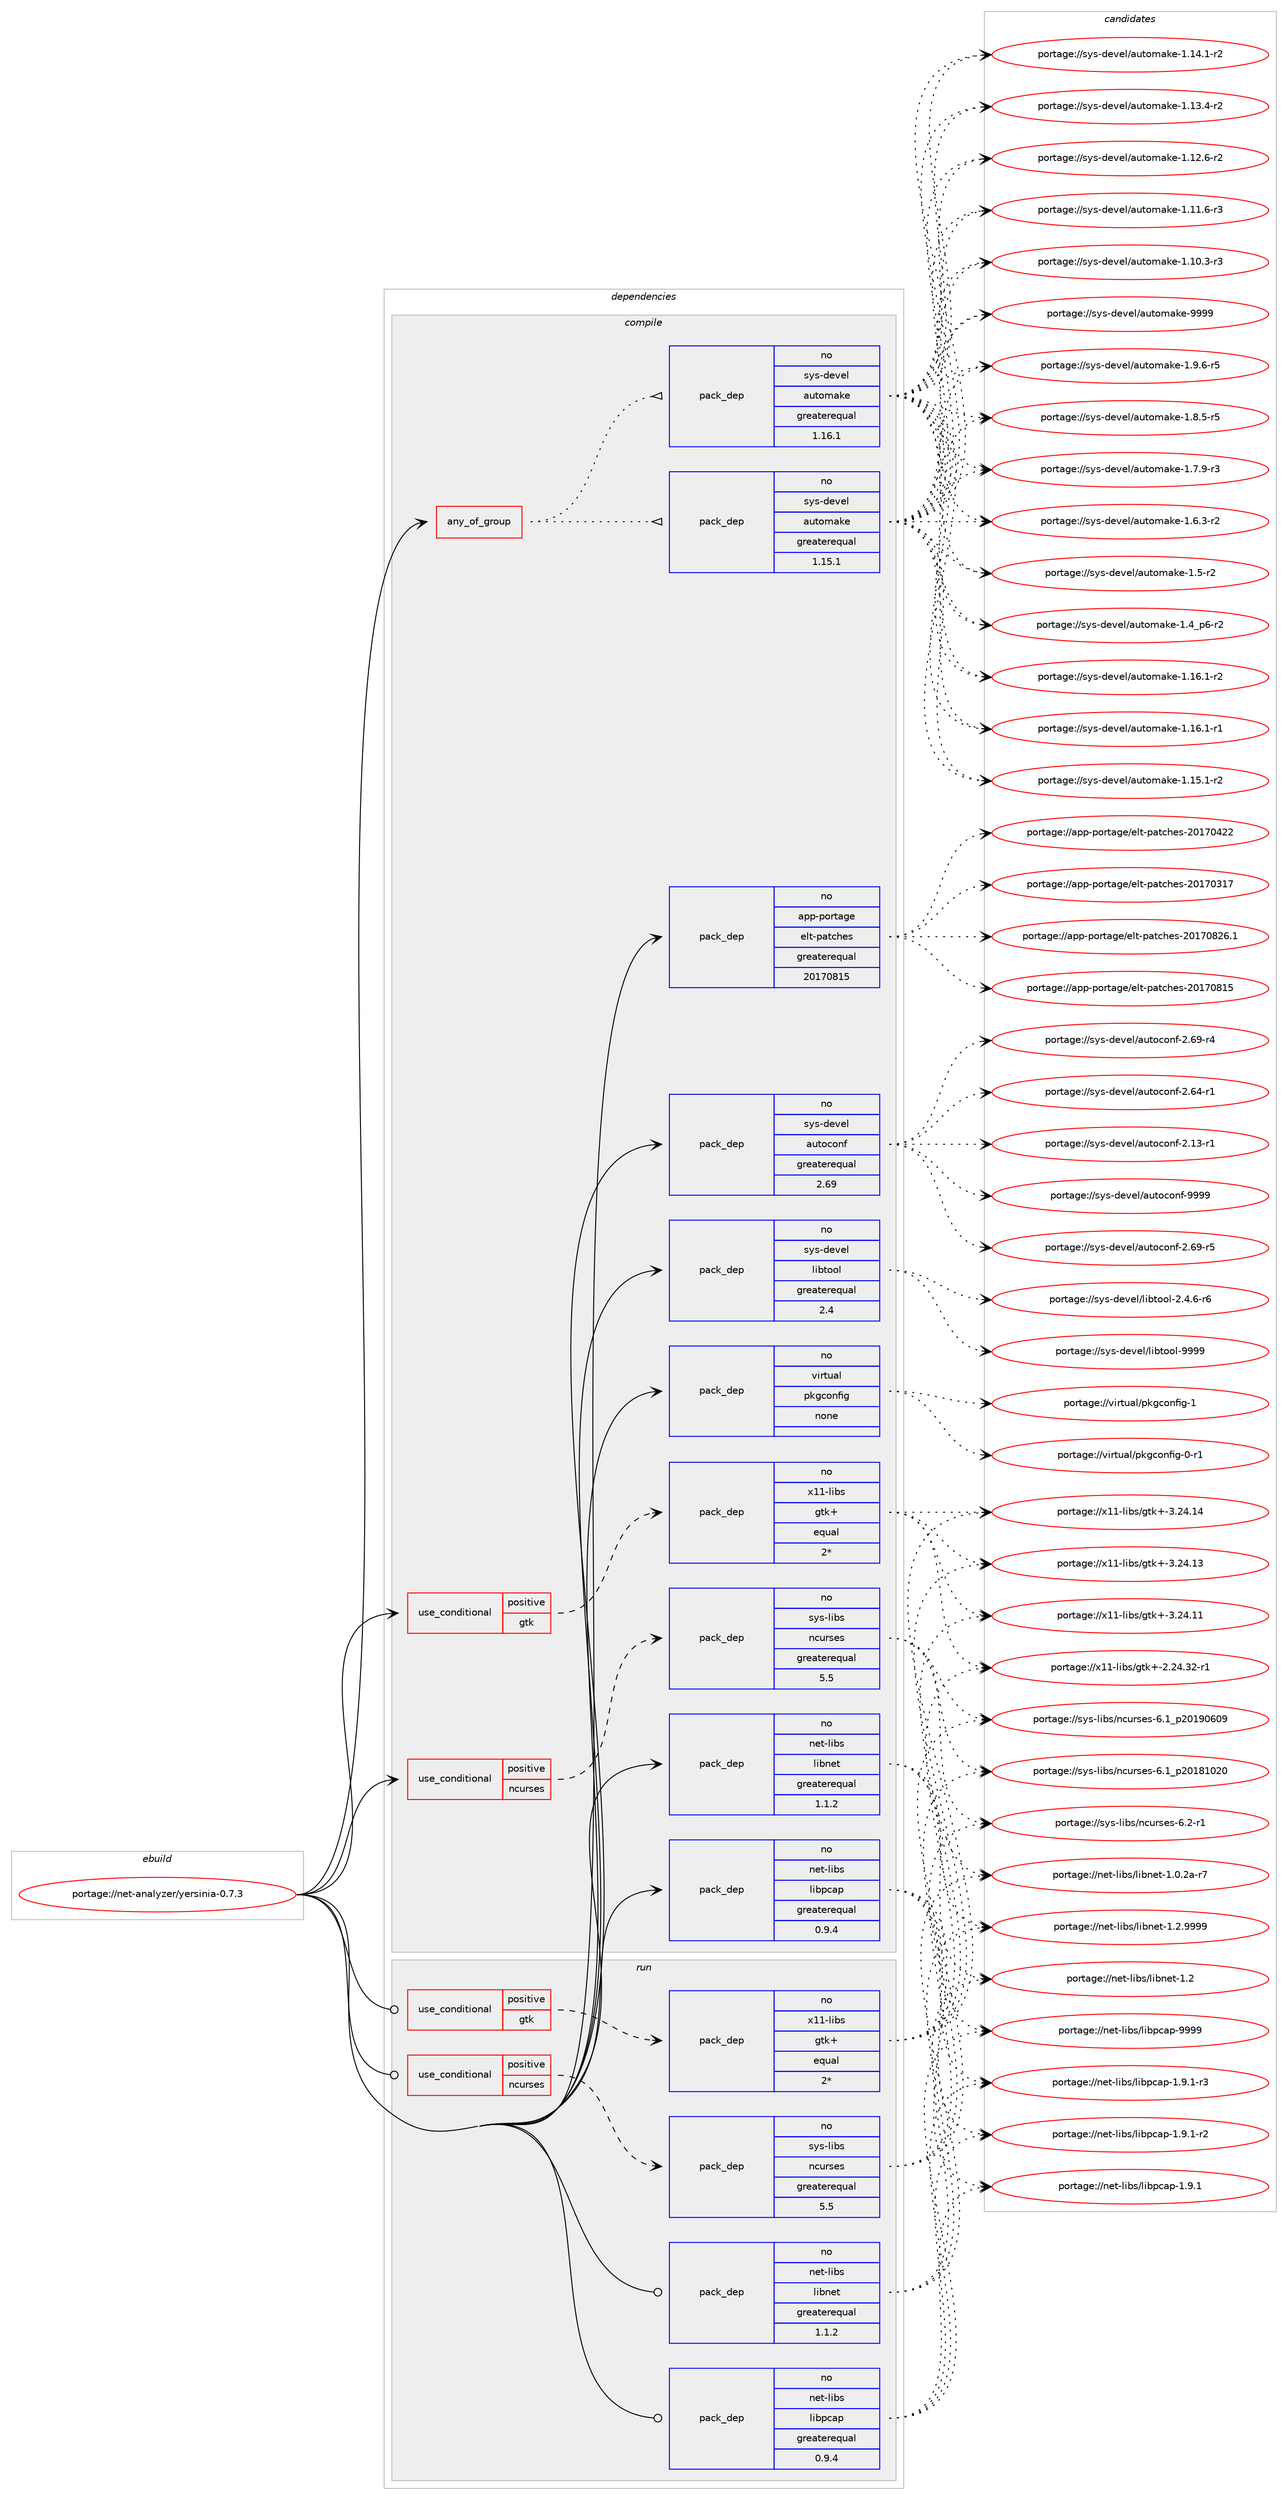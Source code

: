 digraph prolog {

# *************
# Graph options
# *************

newrank=true;
concentrate=true;
compound=true;
graph [rankdir=LR,fontname=Helvetica,fontsize=10,ranksep=1.5];#, ranksep=2.5, nodesep=0.2];
edge  [arrowhead=vee];
node  [fontname=Helvetica,fontsize=10];

# **********
# The ebuild
# **********

subgraph cluster_leftcol {
color=gray;
rank=same;
label=<<i>ebuild</i>>;
id [label="portage://net-analyzer/yersinia-0.7.3", color=red, width=4, href="../net-analyzer/yersinia-0.7.3.svg"];
}

# ****************
# The dependencies
# ****************

subgraph cluster_midcol {
color=gray;
label=<<i>dependencies</i>>;
subgraph cluster_compile {
fillcolor="#eeeeee";
style=filled;
label=<<i>compile</i>>;
subgraph any2304 {
dependency149836 [label=<<TABLE BORDER="0" CELLBORDER="1" CELLSPACING="0" CELLPADDING="4"><TR><TD CELLPADDING="10">any_of_group</TD></TR></TABLE>>, shape=none, color=red];subgraph pack113859 {
dependency149837 [label=<<TABLE BORDER="0" CELLBORDER="1" CELLSPACING="0" CELLPADDING="4" WIDTH="220"><TR><TD ROWSPAN="6" CELLPADDING="30">pack_dep</TD></TR><TR><TD WIDTH="110">no</TD></TR><TR><TD>sys-devel</TD></TR><TR><TD>automake</TD></TR><TR><TD>greaterequal</TD></TR><TR><TD>1.16.1</TD></TR></TABLE>>, shape=none, color=blue];
}
dependency149836:e -> dependency149837:w [weight=20,style="dotted",arrowhead="oinv"];
subgraph pack113860 {
dependency149838 [label=<<TABLE BORDER="0" CELLBORDER="1" CELLSPACING="0" CELLPADDING="4" WIDTH="220"><TR><TD ROWSPAN="6" CELLPADDING="30">pack_dep</TD></TR><TR><TD WIDTH="110">no</TD></TR><TR><TD>sys-devel</TD></TR><TR><TD>automake</TD></TR><TR><TD>greaterequal</TD></TR><TR><TD>1.15.1</TD></TR></TABLE>>, shape=none, color=blue];
}
dependency149836:e -> dependency149838:w [weight=20,style="dotted",arrowhead="oinv"];
}
id:e -> dependency149836:w [weight=20,style="solid",arrowhead="vee"];
subgraph cond33521 {
dependency149839 [label=<<TABLE BORDER="0" CELLBORDER="1" CELLSPACING="0" CELLPADDING="4"><TR><TD ROWSPAN="3" CELLPADDING="10">use_conditional</TD></TR><TR><TD>positive</TD></TR><TR><TD>gtk</TD></TR></TABLE>>, shape=none, color=red];
subgraph pack113861 {
dependency149840 [label=<<TABLE BORDER="0" CELLBORDER="1" CELLSPACING="0" CELLPADDING="4" WIDTH="220"><TR><TD ROWSPAN="6" CELLPADDING="30">pack_dep</TD></TR><TR><TD WIDTH="110">no</TD></TR><TR><TD>x11-libs</TD></TR><TR><TD>gtk+</TD></TR><TR><TD>equal</TD></TR><TR><TD>2*</TD></TR></TABLE>>, shape=none, color=blue];
}
dependency149839:e -> dependency149840:w [weight=20,style="dashed",arrowhead="vee"];
}
id:e -> dependency149839:w [weight=20,style="solid",arrowhead="vee"];
subgraph cond33522 {
dependency149841 [label=<<TABLE BORDER="0" CELLBORDER="1" CELLSPACING="0" CELLPADDING="4"><TR><TD ROWSPAN="3" CELLPADDING="10">use_conditional</TD></TR><TR><TD>positive</TD></TR><TR><TD>ncurses</TD></TR></TABLE>>, shape=none, color=red];
subgraph pack113862 {
dependency149842 [label=<<TABLE BORDER="0" CELLBORDER="1" CELLSPACING="0" CELLPADDING="4" WIDTH="220"><TR><TD ROWSPAN="6" CELLPADDING="30">pack_dep</TD></TR><TR><TD WIDTH="110">no</TD></TR><TR><TD>sys-libs</TD></TR><TR><TD>ncurses</TD></TR><TR><TD>greaterequal</TD></TR><TR><TD>5.5</TD></TR></TABLE>>, shape=none, color=blue];
}
dependency149841:e -> dependency149842:w [weight=20,style="dashed",arrowhead="vee"];
}
id:e -> dependency149841:w [weight=20,style="solid",arrowhead="vee"];
subgraph pack113863 {
dependency149843 [label=<<TABLE BORDER="0" CELLBORDER="1" CELLSPACING="0" CELLPADDING="4" WIDTH="220"><TR><TD ROWSPAN="6" CELLPADDING="30">pack_dep</TD></TR><TR><TD WIDTH="110">no</TD></TR><TR><TD>app-portage</TD></TR><TR><TD>elt-patches</TD></TR><TR><TD>greaterequal</TD></TR><TR><TD>20170815</TD></TR></TABLE>>, shape=none, color=blue];
}
id:e -> dependency149843:w [weight=20,style="solid",arrowhead="vee"];
subgraph pack113864 {
dependency149844 [label=<<TABLE BORDER="0" CELLBORDER="1" CELLSPACING="0" CELLPADDING="4" WIDTH="220"><TR><TD ROWSPAN="6" CELLPADDING="30">pack_dep</TD></TR><TR><TD WIDTH="110">no</TD></TR><TR><TD>net-libs</TD></TR><TR><TD>libnet</TD></TR><TR><TD>greaterequal</TD></TR><TR><TD>1.1.2</TD></TR></TABLE>>, shape=none, color=blue];
}
id:e -> dependency149844:w [weight=20,style="solid",arrowhead="vee"];
subgraph pack113865 {
dependency149845 [label=<<TABLE BORDER="0" CELLBORDER="1" CELLSPACING="0" CELLPADDING="4" WIDTH="220"><TR><TD ROWSPAN="6" CELLPADDING="30">pack_dep</TD></TR><TR><TD WIDTH="110">no</TD></TR><TR><TD>net-libs</TD></TR><TR><TD>libpcap</TD></TR><TR><TD>greaterequal</TD></TR><TR><TD>0.9.4</TD></TR></TABLE>>, shape=none, color=blue];
}
id:e -> dependency149845:w [weight=20,style="solid",arrowhead="vee"];
subgraph pack113866 {
dependency149846 [label=<<TABLE BORDER="0" CELLBORDER="1" CELLSPACING="0" CELLPADDING="4" WIDTH="220"><TR><TD ROWSPAN="6" CELLPADDING="30">pack_dep</TD></TR><TR><TD WIDTH="110">no</TD></TR><TR><TD>sys-devel</TD></TR><TR><TD>autoconf</TD></TR><TR><TD>greaterequal</TD></TR><TR><TD>2.69</TD></TR></TABLE>>, shape=none, color=blue];
}
id:e -> dependency149846:w [weight=20,style="solid",arrowhead="vee"];
subgraph pack113867 {
dependency149847 [label=<<TABLE BORDER="0" CELLBORDER="1" CELLSPACING="0" CELLPADDING="4" WIDTH="220"><TR><TD ROWSPAN="6" CELLPADDING="30">pack_dep</TD></TR><TR><TD WIDTH="110">no</TD></TR><TR><TD>sys-devel</TD></TR><TR><TD>libtool</TD></TR><TR><TD>greaterequal</TD></TR><TR><TD>2.4</TD></TR></TABLE>>, shape=none, color=blue];
}
id:e -> dependency149847:w [weight=20,style="solid",arrowhead="vee"];
subgraph pack113868 {
dependency149848 [label=<<TABLE BORDER="0" CELLBORDER="1" CELLSPACING="0" CELLPADDING="4" WIDTH="220"><TR><TD ROWSPAN="6" CELLPADDING="30">pack_dep</TD></TR><TR><TD WIDTH="110">no</TD></TR><TR><TD>virtual</TD></TR><TR><TD>pkgconfig</TD></TR><TR><TD>none</TD></TR><TR><TD></TD></TR></TABLE>>, shape=none, color=blue];
}
id:e -> dependency149848:w [weight=20,style="solid",arrowhead="vee"];
}
subgraph cluster_compileandrun {
fillcolor="#eeeeee";
style=filled;
label=<<i>compile and run</i>>;
}
subgraph cluster_run {
fillcolor="#eeeeee";
style=filled;
label=<<i>run</i>>;
subgraph cond33523 {
dependency149849 [label=<<TABLE BORDER="0" CELLBORDER="1" CELLSPACING="0" CELLPADDING="4"><TR><TD ROWSPAN="3" CELLPADDING="10">use_conditional</TD></TR><TR><TD>positive</TD></TR><TR><TD>gtk</TD></TR></TABLE>>, shape=none, color=red];
subgraph pack113869 {
dependency149850 [label=<<TABLE BORDER="0" CELLBORDER="1" CELLSPACING="0" CELLPADDING="4" WIDTH="220"><TR><TD ROWSPAN="6" CELLPADDING="30">pack_dep</TD></TR><TR><TD WIDTH="110">no</TD></TR><TR><TD>x11-libs</TD></TR><TR><TD>gtk+</TD></TR><TR><TD>equal</TD></TR><TR><TD>2*</TD></TR></TABLE>>, shape=none, color=blue];
}
dependency149849:e -> dependency149850:w [weight=20,style="dashed",arrowhead="vee"];
}
id:e -> dependency149849:w [weight=20,style="solid",arrowhead="odot"];
subgraph cond33524 {
dependency149851 [label=<<TABLE BORDER="0" CELLBORDER="1" CELLSPACING="0" CELLPADDING="4"><TR><TD ROWSPAN="3" CELLPADDING="10">use_conditional</TD></TR><TR><TD>positive</TD></TR><TR><TD>ncurses</TD></TR></TABLE>>, shape=none, color=red];
subgraph pack113870 {
dependency149852 [label=<<TABLE BORDER="0" CELLBORDER="1" CELLSPACING="0" CELLPADDING="4" WIDTH="220"><TR><TD ROWSPAN="6" CELLPADDING="30">pack_dep</TD></TR><TR><TD WIDTH="110">no</TD></TR><TR><TD>sys-libs</TD></TR><TR><TD>ncurses</TD></TR><TR><TD>greaterequal</TD></TR><TR><TD>5.5</TD></TR></TABLE>>, shape=none, color=blue];
}
dependency149851:e -> dependency149852:w [weight=20,style="dashed",arrowhead="vee"];
}
id:e -> dependency149851:w [weight=20,style="solid",arrowhead="odot"];
subgraph pack113871 {
dependency149853 [label=<<TABLE BORDER="0" CELLBORDER="1" CELLSPACING="0" CELLPADDING="4" WIDTH="220"><TR><TD ROWSPAN="6" CELLPADDING="30">pack_dep</TD></TR><TR><TD WIDTH="110">no</TD></TR><TR><TD>net-libs</TD></TR><TR><TD>libnet</TD></TR><TR><TD>greaterequal</TD></TR><TR><TD>1.1.2</TD></TR></TABLE>>, shape=none, color=blue];
}
id:e -> dependency149853:w [weight=20,style="solid",arrowhead="odot"];
subgraph pack113872 {
dependency149854 [label=<<TABLE BORDER="0" CELLBORDER="1" CELLSPACING="0" CELLPADDING="4" WIDTH="220"><TR><TD ROWSPAN="6" CELLPADDING="30">pack_dep</TD></TR><TR><TD WIDTH="110">no</TD></TR><TR><TD>net-libs</TD></TR><TR><TD>libpcap</TD></TR><TR><TD>greaterequal</TD></TR><TR><TD>0.9.4</TD></TR></TABLE>>, shape=none, color=blue];
}
id:e -> dependency149854:w [weight=20,style="solid",arrowhead="odot"];
}
}

# **************
# The candidates
# **************

subgraph cluster_choices {
rank=same;
color=gray;
label=<<i>candidates</i>>;

subgraph choice113859 {
color=black;
nodesep=1;
choice115121115451001011181011084797117116111109971071014557575757 [label="portage://sys-devel/automake-9999", color=red, width=4,href="../sys-devel/automake-9999.svg"];
choice115121115451001011181011084797117116111109971071014549465746544511453 [label="portage://sys-devel/automake-1.9.6-r5", color=red, width=4,href="../sys-devel/automake-1.9.6-r5.svg"];
choice115121115451001011181011084797117116111109971071014549465646534511453 [label="portage://sys-devel/automake-1.8.5-r5", color=red, width=4,href="../sys-devel/automake-1.8.5-r5.svg"];
choice115121115451001011181011084797117116111109971071014549465546574511451 [label="portage://sys-devel/automake-1.7.9-r3", color=red, width=4,href="../sys-devel/automake-1.7.9-r3.svg"];
choice115121115451001011181011084797117116111109971071014549465446514511450 [label="portage://sys-devel/automake-1.6.3-r2", color=red, width=4,href="../sys-devel/automake-1.6.3-r2.svg"];
choice11512111545100101118101108479711711611110997107101454946534511450 [label="portage://sys-devel/automake-1.5-r2", color=red, width=4,href="../sys-devel/automake-1.5-r2.svg"];
choice115121115451001011181011084797117116111109971071014549465295112544511450 [label="portage://sys-devel/automake-1.4_p6-r2", color=red, width=4,href="../sys-devel/automake-1.4_p6-r2.svg"];
choice11512111545100101118101108479711711611110997107101454946495446494511450 [label="portage://sys-devel/automake-1.16.1-r2", color=red, width=4,href="../sys-devel/automake-1.16.1-r2.svg"];
choice11512111545100101118101108479711711611110997107101454946495446494511449 [label="portage://sys-devel/automake-1.16.1-r1", color=red, width=4,href="../sys-devel/automake-1.16.1-r1.svg"];
choice11512111545100101118101108479711711611110997107101454946495346494511450 [label="portage://sys-devel/automake-1.15.1-r2", color=red, width=4,href="../sys-devel/automake-1.15.1-r2.svg"];
choice11512111545100101118101108479711711611110997107101454946495246494511450 [label="portage://sys-devel/automake-1.14.1-r2", color=red, width=4,href="../sys-devel/automake-1.14.1-r2.svg"];
choice11512111545100101118101108479711711611110997107101454946495146524511450 [label="portage://sys-devel/automake-1.13.4-r2", color=red, width=4,href="../sys-devel/automake-1.13.4-r2.svg"];
choice11512111545100101118101108479711711611110997107101454946495046544511450 [label="portage://sys-devel/automake-1.12.6-r2", color=red, width=4,href="../sys-devel/automake-1.12.6-r2.svg"];
choice11512111545100101118101108479711711611110997107101454946494946544511451 [label="portage://sys-devel/automake-1.11.6-r3", color=red, width=4,href="../sys-devel/automake-1.11.6-r3.svg"];
choice11512111545100101118101108479711711611110997107101454946494846514511451 [label="portage://sys-devel/automake-1.10.3-r3", color=red, width=4,href="../sys-devel/automake-1.10.3-r3.svg"];
dependency149837:e -> choice115121115451001011181011084797117116111109971071014557575757:w [style=dotted,weight="100"];
dependency149837:e -> choice115121115451001011181011084797117116111109971071014549465746544511453:w [style=dotted,weight="100"];
dependency149837:e -> choice115121115451001011181011084797117116111109971071014549465646534511453:w [style=dotted,weight="100"];
dependency149837:e -> choice115121115451001011181011084797117116111109971071014549465546574511451:w [style=dotted,weight="100"];
dependency149837:e -> choice115121115451001011181011084797117116111109971071014549465446514511450:w [style=dotted,weight="100"];
dependency149837:e -> choice11512111545100101118101108479711711611110997107101454946534511450:w [style=dotted,weight="100"];
dependency149837:e -> choice115121115451001011181011084797117116111109971071014549465295112544511450:w [style=dotted,weight="100"];
dependency149837:e -> choice11512111545100101118101108479711711611110997107101454946495446494511450:w [style=dotted,weight="100"];
dependency149837:e -> choice11512111545100101118101108479711711611110997107101454946495446494511449:w [style=dotted,weight="100"];
dependency149837:e -> choice11512111545100101118101108479711711611110997107101454946495346494511450:w [style=dotted,weight="100"];
dependency149837:e -> choice11512111545100101118101108479711711611110997107101454946495246494511450:w [style=dotted,weight="100"];
dependency149837:e -> choice11512111545100101118101108479711711611110997107101454946495146524511450:w [style=dotted,weight="100"];
dependency149837:e -> choice11512111545100101118101108479711711611110997107101454946495046544511450:w [style=dotted,weight="100"];
dependency149837:e -> choice11512111545100101118101108479711711611110997107101454946494946544511451:w [style=dotted,weight="100"];
dependency149837:e -> choice11512111545100101118101108479711711611110997107101454946494846514511451:w [style=dotted,weight="100"];
}
subgraph choice113860 {
color=black;
nodesep=1;
choice115121115451001011181011084797117116111109971071014557575757 [label="portage://sys-devel/automake-9999", color=red, width=4,href="../sys-devel/automake-9999.svg"];
choice115121115451001011181011084797117116111109971071014549465746544511453 [label="portage://sys-devel/automake-1.9.6-r5", color=red, width=4,href="../sys-devel/automake-1.9.6-r5.svg"];
choice115121115451001011181011084797117116111109971071014549465646534511453 [label="portage://sys-devel/automake-1.8.5-r5", color=red, width=4,href="../sys-devel/automake-1.8.5-r5.svg"];
choice115121115451001011181011084797117116111109971071014549465546574511451 [label="portage://sys-devel/automake-1.7.9-r3", color=red, width=4,href="../sys-devel/automake-1.7.9-r3.svg"];
choice115121115451001011181011084797117116111109971071014549465446514511450 [label="portage://sys-devel/automake-1.6.3-r2", color=red, width=4,href="../sys-devel/automake-1.6.3-r2.svg"];
choice11512111545100101118101108479711711611110997107101454946534511450 [label="portage://sys-devel/automake-1.5-r2", color=red, width=4,href="../sys-devel/automake-1.5-r2.svg"];
choice115121115451001011181011084797117116111109971071014549465295112544511450 [label="portage://sys-devel/automake-1.4_p6-r2", color=red, width=4,href="../sys-devel/automake-1.4_p6-r2.svg"];
choice11512111545100101118101108479711711611110997107101454946495446494511450 [label="portage://sys-devel/automake-1.16.1-r2", color=red, width=4,href="../sys-devel/automake-1.16.1-r2.svg"];
choice11512111545100101118101108479711711611110997107101454946495446494511449 [label="portage://sys-devel/automake-1.16.1-r1", color=red, width=4,href="../sys-devel/automake-1.16.1-r1.svg"];
choice11512111545100101118101108479711711611110997107101454946495346494511450 [label="portage://sys-devel/automake-1.15.1-r2", color=red, width=4,href="../sys-devel/automake-1.15.1-r2.svg"];
choice11512111545100101118101108479711711611110997107101454946495246494511450 [label="portage://sys-devel/automake-1.14.1-r2", color=red, width=4,href="../sys-devel/automake-1.14.1-r2.svg"];
choice11512111545100101118101108479711711611110997107101454946495146524511450 [label="portage://sys-devel/automake-1.13.4-r2", color=red, width=4,href="../sys-devel/automake-1.13.4-r2.svg"];
choice11512111545100101118101108479711711611110997107101454946495046544511450 [label="portage://sys-devel/automake-1.12.6-r2", color=red, width=4,href="../sys-devel/automake-1.12.6-r2.svg"];
choice11512111545100101118101108479711711611110997107101454946494946544511451 [label="portage://sys-devel/automake-1.11.6-r3", color=red, width=4,href="../sys-devel/automake-1.11.6-r3.svg"];
choice11512111545100101118101108479711711611110997107101454946494846514511451 [label="portage://sys-devel/automake-1.10.3-r3", color=red, width=4,href="../sys-devel/automake-1.10.3-r3.svg"];
dependency149838:e -> choice115121115451001011181011084797117116111109971071014557575757:w [style=dotted,weight="100"];
dependency149838:e -> choice115121115451001011181011084797117116111109971071014549465746544511453:w [style=dotted,weight="100"];
dependency149838:e -> choice115121115451001011181011084797117116111109971071014549465646534511453:w [style=dotted,weight="100"];
dependency149838:e -> choice115121115451001011181011084797117116111109971071014549465546574511451:w [style=dotted,weight="100"];
dependency149838:e -> choice115121115451001011181011084797117116111109971071014549465446514511450:w [style=dotted,weight="100"];
dependency149838:e -> choice11512111545100101118101108479711711611110997107101454946534511450:w [style=dotted,weight="100"];
dependency149838:e -> choice115121115451001011181011084797117116111109971071014549465295112544511450:w [style=dotted,weight="100"];
dependency149838:e -> choice11512111545100101118101108479711711611110997107101454946495446494511450:w [style=dotted,weight="100"];
dependency149838:e -> choice11512111545100101118101108479711711611110997107101454946495446494511449:w [style=dotted,weight="100"];
dependency149838:e -> choice11512111545100101118101108479711711611110997107101454946495346494511450:w [style=dotted,weight="100"];
dependency149838:e -> choice11512111545100101118101108479711711611110997107101454946495246494511450:w [style=dotted,weight="100"];
dependency149838:e -> choice11512111545100101118101108479711711611110997107101454946495146524511450:w [style=dotted,weight="100"];
dependency149838:e -> choice11512111545100101118101108479711711611110997107101454946495046544511450:w [style=dotted,weight="100"];
dependency149838:e -> choice11512111545100101118101108479711711611110997107101454946494946544511451:w [style=dotted,weight="100"];
dependency149838:e -> choice11512111545100101118101108479711711611110997107101454946494846514511451:w [style=dotted,weight="100"];
}
subgraph choice113861 {
color=black;
nodesep=1;
choice1204949451081059811547103116107434551465052464952 [label="portage://x11-libs/gtk+-3.24.14", color=red, width=4,href="../x11-libs/gtk+-3.24.14.svg"];
choice1204949451081059811547103116107434551465052464951 [label="portage://x11-libs/gtk+-3.24.13", color=red, width=4,href="../x11-libs/gtk+-3.24.13.svg"];
choice1204949451081059811547103116107434551465052464949 [label="portage://x11-libs/gtk+-3.24.11", color=red, width=4,href="../x11-libs/gtk+-3.24.11.svg"];
choice12049494510810598115471031161074345504650524651504511449 [label="portage://x11-libs/gtk+-2.24.32-r1", color=red, width=4,href="../x11-libs/gtk+-2.24.32-r1.svg"];
dependency149840:e -> choice1204949451081059811547103116107434551465052464952:w [style=dotted,weight="100"];
dependency149840:e -> choice1204949451081059811547103116107434551465052464951:w [style=dotted,weight="100"];
dependency149840:e -> choice1204949451081059811547103116107434551465052464949:w [style=dotted,weight="100"];
dependency149840:e -> choice12049494510810598115471031161074345504650524651504511449:w [style=dotted,weight="100"];
}
subgraph choice113862 {
color=black;
nodesep=1;
choice11512111545108105981154711099117114115101115455446504511449 [label="portage://sys-libs/ncurses-6.2-r1", color=red, width=4,href="../sys-libs/ncurses-6.2-r1.svg"];
choice1151211154510810598115471109911711411510111545544649951125048495748544857 [label="portage://sys-libs/ncurses-6.1_p20190609", color=red, width=4,href="../sys-libs/ncurses-6.1_p20190609.svg"];
choice1151211154510810598115471109911711411510111545544649951125048495649485048 [label="portage://sys-libs/ncurses-6.1_p20181020", color=red, width=4,href="../sys-libs/ncurses-6.1_p20181020.svg"];
dependency149842:e -> choice11512111545108105981154711099117114115101115455446504511449:w [style=dotted,weight="100"];
dependency149842:e -> choice1151211154510810598115471109911711411510111545544649951125048495748544857:w [style=dotted,weight="100"];
dependency149842:e -> choice1151211154510810598115471109911711411510111545544649951125048495649485048:w [style=dotted,weight="100"];
}
subgraph choice113863 {
color=black;
nodesep=1;
choice971121124511211111411697103101471011081164511297116991041011154550484955485650544649 [label="portage://app-portage/elt-patches-20170826.1", color=red, width=4,href="../app-portage/elt-patches-20170826.1.svg"];
choice97112112451121111141169710310147101108116451129711699104101115455048495548564953 [label="portage://app-portage/elt-patches-20170815", color=red, width=4,href="../app-portage/elt-patches-20170815.svg"];
choice97112112451121111141169710310147101108116451129711699104101115455048495548525050 [label="portage://app-portage/elt-patches-20170422", color=red, width=4,href="../app-portage/elt-patches-20170422.svg"];
choice97112112451121111141169710310147101108116451129711699104101115455048495548514955 [label="portage://app-portage/elt-patches-20170317", color=red, width=4,href="../app-portage/elt-patches-20170317.svg"];
dependency149843:e -> choice971121124511211111411697103101471011081164511297116991041011154550484955485650544649:w [style=dotted,weight="100"];
dependency149843:e -> choice97112112451121111141169710310147101108116451129711699104101115455048495548564953:w [style=dotted,weight="100"];
dependency149843:e -> choice97112112451121111141169710310147101108116451129711699104101115455048495548525050:w [style=dotted,weight="100"];
dependency149843:e -> choice97112112451121111141169710310147101108116451129711699104101115455048495548514955:w [style=dotted,weight="100"];
}
subgraph choice113864 {
color=black;
nodesep=1;
choice11010111645108105981154710810598110101116454946504657575757 [label="portage://net-libs/libnet-1.2.9999", color=red, width=4,href="../net-libs/libnet-1.2.9999.svg"];
choice1101011164510810598115471081059811010111645494650 [label="portage://net-libs/libnet-1.2", color=red, width=4,href="../net-libs/libnet-1.2.svg"];
choice11010111645108105981154710810598110101116454946484650974511455 [label="portage://net-libs/libnet-1.0.2a-r7", color=red, width=4,href="../net-libs/libnet-1.0.2a-r7.svg"];
dependency149844:e -> choice11010111645108105981154710810598110101116454946504657575757:w [style=dotted,weight="100"];
dependency149844:e -> choice1101011164510810598115471081059811010111645494650:w [style=dotted,weight="100"];
dependency149844:e -> choice11010111645108105981154710810598110101116454946484650974511455:w [style=dotted,weight="100"];
}
subgraph choice113865 {
color=black;
nodesep=1;
choice1101011164510810598115471081059811299971124557575757 [label="portage://net-libs/libpcap-9999", color=red, width=4,href="../net-libs/libpcap-9999.svg"];
choice1101011164510810598115471081059811299971124549465746494511451 [label="portage://net-libs/libpcap-1.9.1-r3", color=red, width=4,href="../net-libs/libpcap-1.9.1-r3.svg"];
choice1101011164510810598115471081059811299971124549465746494511450 [label="portage://net-libs/libpcap-1.9.1-r2", color=red, width=4,href="../net-libs/libpcap-1.9.1-r2.svg"];
choice110101116451081059811547108105981129997112454946574649 [label="portage://net-libs/libpcap-1.9.1", color=red, width=4,href="../net-libs/libpcap-1.9.1.svg"];
dependency149845:e -> choice1101011164510810598115471081059811299971124557575757:w [style=dotted,weight="100"];
dependency149845:e -> choice1101011164510810598115471081059811299971124549465746494511451:w [style=dotted,weight="100"];
dependency149845:e -> choice1101011164510810598115471081059811299971124549465746494511450:w [style=dotted,weight="100"];
dependency149845:e -> choice110101116451081059811547108105981129997112454946574649:w [style=dotted,weight="100"];
}
subgraph choice113866 {
color=black;
nodesep=1;
choice115121115451001011181011084797117116111991111101024557575757 [label="portage://sys-devel/autoconf-9999", color=red, width=4,href="../sys-devel/autoconf-9999.svg"];
choice1151211154510010111810110847971171161119911111010245504654574511453 [label="portage://sys-devel/autoconf-2.69-r5", color=red, width=4,href="../sys-devel/autoconf-2.69-r5.svg"];
choice1151211154510010111810110847971171161119911111010245504654574511452 [label="portage://sys-devel/autoconf-2.69-r4", color=red, width=4,href="../sys-devel/autoconf-2.69-r4.svg"];
choice1151211154510010111810110847971171161119911111010245504654524511449 [label="portage://sys-devel/autoconf-2.64-r1", color=red, width=4,href="../sys-devel/autoconf-2.64-r1.svg"];
choice1151211154510010111810110847971171161119911111010245504649514511449 [label="portage://sys-devel/autoconf-2.13-r1", color=red, width=4,href="../sys-devel/autoconf-2.13-r1.svg"];
dependency149846:e -> choice115121115451001011181011084797117116111991111101024557575757:w [style=dotted,weight="100"];
dependency149846:e -> choice1151211154510010111810110847971171161119911111010245504654574511453:w [style=dotted,weight="100"];
dependency149846:e -> choice1151211154510010111810110847971171161119911111010245504654574511452:w [style=dotted,weight="100"];
dependency149846:e -> choice1151211154510010111810110847971171161119911111010245504654524511449:w [style=dotted,weight="100"];
dependency149846:e -> choice1151211154510010111810110847971171161119911111010245504649514511449:w [style=dotted,weight="100"];
}
subgraph choice113867 {
color=black;
nodesep=1;
choice1151211154510010111810110847108105981161111111084557575757 [label="portage://sys-devel/libtool-9999", color=red, width=4,href="../sys-devel/libtool-9999.svg"];
choice1151211154510010111810110847108105981161111111084550465246544511454 [label="portage://sys-devel/libtool-2.4.6-r6", color=red, width=4,href="../sys-devel/libtool-2.4.6-r6.svg"];
dependency149847:e -> choice1151211154510010111810110847108105981161111111084557575757:w [style=dotted,weight="100"];
dependency149847:e -> choice1151211154510010111810110847108105981161111111084550465246544511454:w [style=dotted,weight="100"];
}
subgraph choice113868 {
color=black;
nodesep=1;
choice1181051141161179710847112107103991111101021051034549 [label="portage://virtual/pkgconfig-1", color=red, width=4,href="../virtual/pkgconfig-1.svg"];
choice11810511411611797108471121071039911111010210510345484511449 [label="portage://virtual/pkgconfig-0-r1", color=red, width=4,href="../virtual/pkgconfig-0-r1.svg"];
dependency149848:e -> choice1181051141161179710847112107103991111101021051034549:w [style=dotted,weight="100"];
dependency149848:e -> choice11810511411611797108471121071039911111010210510345484511449:w [style=dotted,weight="100"];
}
subgraph choice113869 {
color=black;
nodesep=1;
choice1204949451081059811547103116107434551465052464952 [label="portage://x11-libs/gtk+-3.24.14", color=red, width=4,href="../x11-libs/gtk+-3.24.14.svg"];
choice1204949451081059811547103116107434551465052464951 [label="portage://x11-libs/gtk+-3.24.13", color=red, width=4,href="../x11-libs/gtk+-3.24.13.svg"];
choice1204949451081059811547103116107434551465052464949 [label="portage://x11-libs/gtk+-3.24.11", color=red, width=4,href="../x11-libs/gtk+-3.24.11.svg"];
choice12049494510810598115471031161074345504650524651504511449 [label="portage://x11-libs/gtk+-2.24.32-r1", color=red, width=4,href="../x11-libs/gtk+-2.24.32-r1.svg"];
dependency149850:e -> choice1204949451081059811547103116107434551465052464952:w [style=dotted,weight="100"];
dependency149850:e -> choice1204949451081059811547103116107434551465052464951:w [style=dotted,weight="100"];
dependency149850:e -> choice1204949451081059811547103116107434551465052464949:w [style=dotted,weight="100"];
dependency149850:e -> choice12049494510810598115471031161074345504650524651504511449:w [style=dotted,weight="100"];
}
subgraph choice113870 {
color=black;
nodesep=1;
choice11512111545108105981154711099117114115101115455446504511449 [label="portage://sys-libs/ncurses-6.2-r1", color=red, width=4,href="../sys-libs/ncurses-6.2-r1.svg"];
choice1151211154510810598115471109911711411510111545544649951125048495748544857 [label="portage://sys-libs/ncurses-6.1_p20190609", color=red, width=4,href="../sys-libs/ncurses-6.1_p20190609.svg"];
choice1151211154510810598115471109911711411510111545544649951125048495649485048 [label="portage://sys-libs/ncurses-6.1_p20181020", color=red, width=4,href="../sys-libs/ncurses-6.1_p20181020.svg"];
dependency149852:e -> choice11512111545108105981154711099117114115101115455446504511449:w [style=dotted,weight="100"];
dependency149852:e -> choice1151211154510810598115471109911711411510111545544649951125048495748544857:w [style=dotted,weight="100"];
dependency149852:e -> choice1151211154510810598115471109911711411510111545544649951125048495649485048:w [style=dotted,weight="100"];
}
subgraph choice113871 {
color=black;
nodesep=1;
choice11010111645108105981154710810598110101116454946504657575757 [label="portage://net-libs/libnet-1.2.9999", color=red, width=4,href="../net-libs/libnet-1.2.9999.svg"];
choice1101011164510810598115471081059811010111645494650 [label="portage://net-libs/libnet-1.2", color=red, width=4,href="../net-libs/libnet-1.2.svg"];
choice11010111645108105981154710810598110101116454946484650974511455 [label="portage://net-libs/libnet-1.0.2a-r7", color=red, width=4,href="../net-libs/libnet-1.0.2a-r7.svg"];
dependency149853:e -> choice11010111645108105981154710810598110101116454946504657575757:w [style=dotted,weight="100"];
dependency149853:e -> choice1101011164510810598115471081059811010111645494650:w [style=dotted,weight="100"];
dependency149853:e -> choice11010111645108105981154710810598110101116454946484650974511455:w [style=dotted,weight="100"];
}
subgraph choice113872 {
color=black;
nodesep=1;
choice1101011164510810598115471081059811299971124557575757 [label="portage://net-libs/libpcap-9999", color=red, width=4,href="../net-libs/libpcap-9999.svg"];
choice1101011164510810598115471081059811299971124549465746494511451 [label="portage://net-libs/libpcap-1.9.1-r3", color=red, width=4,href="../net-libs/libpcap-1.9.1-r3.svg"];
choice1101011164510810598115471081059811299971124549465746494511450 [label="portage://net-libs/libpcap-1.9.1-r2", color=red, width=4,href="../net-libs/libpcap-1.9.1-r2.svg"];
choice110101116451081059811547108105981129997112454946574649 [label="portage://net-libs/libpcap-1.9.1", color=red, width=4,href="../net-libs/libpcap-1.9.1.svg"];
dependency149854:e -> choice1101011164510810598115471081059811299971124557575757:w [style=dotted,weight="100"];
dependency149854:e -> choice1101011164510810598115471081059811299971124549465746494511451:w [style=dotted,weight="100"];
dependency149854:e -> choice1101011164510810598115471081059811299971124549465746494511450:w [style=dotted,weight="100"];
dependency149854:e -> choice110101116451081059811547108105981129997112454946574649:w [style=dotted,weight="100"];
}
}

}
